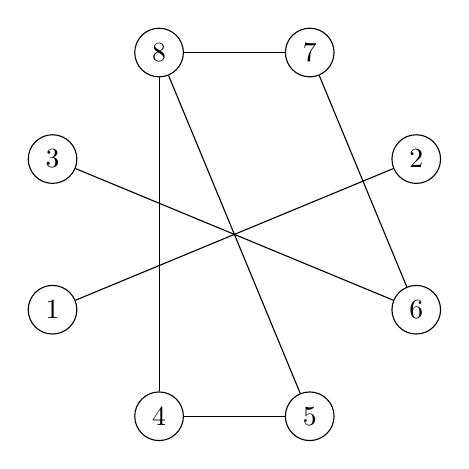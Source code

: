 \begin{tikzpicture}
    \foreach\n/\a in {1/9,2/1,3/7,4/11,5/13,6/15,7/3,8/5}
    {   \node[draw,circle] (N\n) at (22.5*\a:2.5) {\n};
    }
    \foreach\n/\m in {1/2,3/6,4/5,4/8,5/8,6/7,7/8}
    {   \draw (N\n) to (N\m);
    }
\end{tikzpicture}

